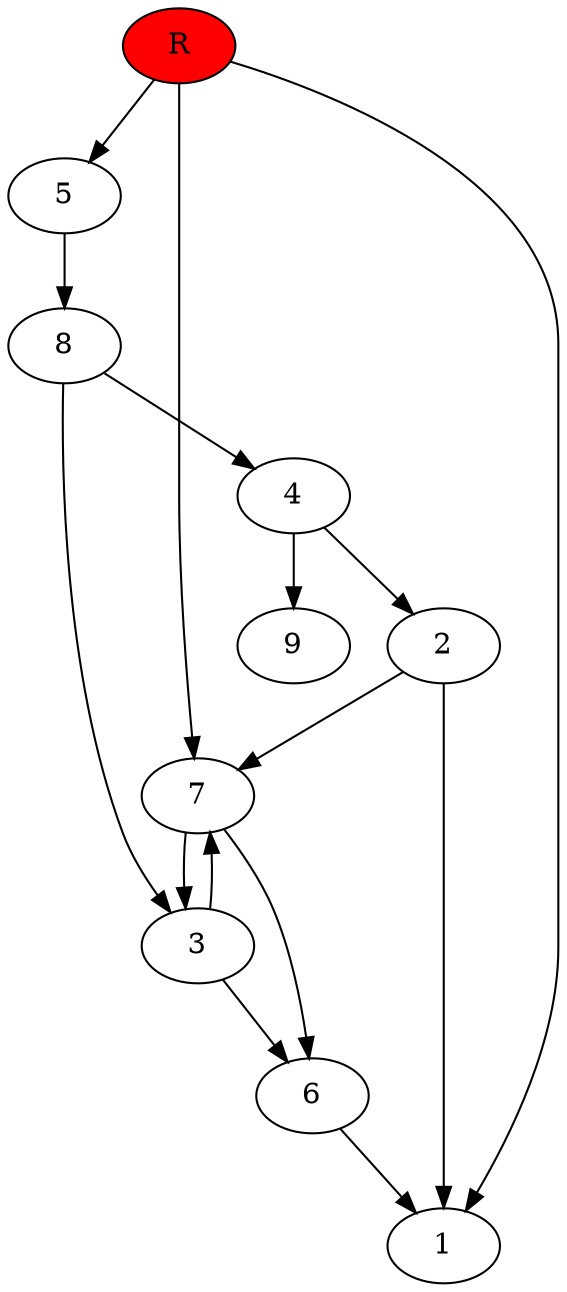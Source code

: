 digraph prb33509 {
	1
	2
	3
	4
	5
	6
	7
	8
	R [fillcolor="#ff0000" style=filled]
	2 -> 1
	2 -> 7
	3 -> 6
	3 -> 7
	4 -> 2
	4 -> 9
	5 -> 8
	6 -> 1
	7 -> 3
	7 -> 6
	8 -> 3
	8 -> 4
	R -> 1
	R -> 5
	R -> 7
}
